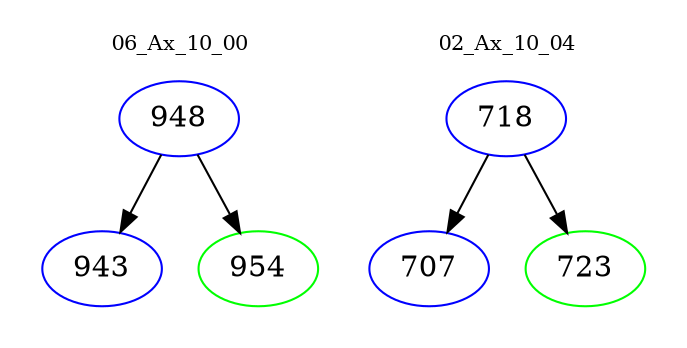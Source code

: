 digraph{
subgraph cluster_0 {
color = white
label = "06_Ax_10_00";
fontsize=10;
T0_948 [label="948", color="blue"]
T0_948 -> T0_943 [color="black"]
T0_943 [label="943", color="blue"]
T0_948 -> T0_954 [color="black"]
T0_954 [label="954", color="green"]
}
subgraph cluster_1 {
color = white
label = "02_Ax_10_04";
fontsize=10;
T1_718 [label="718", color="blue"]
T1_718 -> T1_707 [color="black"]
T1_707 [label="707", color="blue"]
T1_718 -> T1_723 [color="black"]
T1_723 [label="723", color="green"]
}
}
